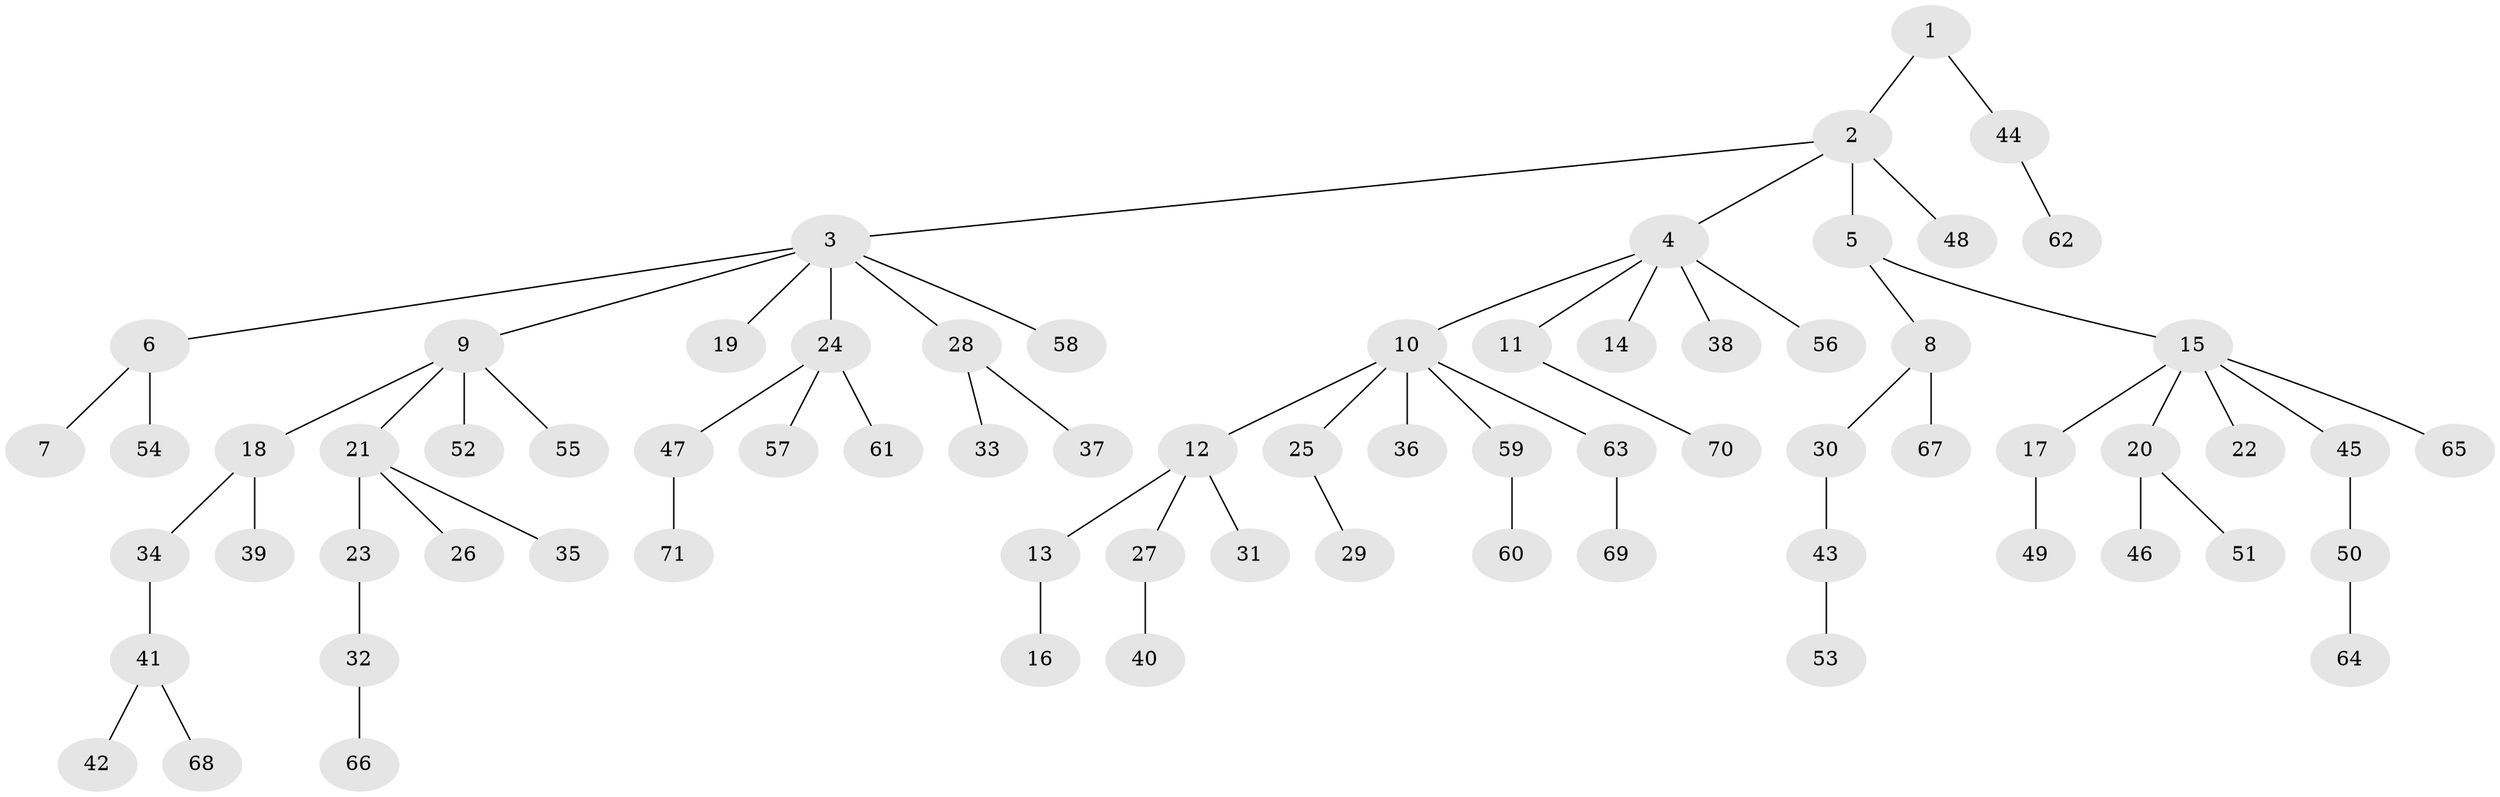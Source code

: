 // Generated by graph-tools (version 1.1) at 2025/53/03/09/25 04:53:18]
// undirected, 71 vertices, 70 edges
graph export_dot {
graph [start="1"]
  node [color=gray90,style=filled];
  1;
  2;
  3;
  4;
  5;
  6;
  7;
  8;
  9;
  10;
  11;
  12;
  13;
  14;
  15;
  16;
  17;
  18;
  19;
  20;
  21;
  22;
  23;
  24;
  25;
  26;
  27;
  28;
  29;
  30;
  31;
  32;
  33;
  34;
  35;
  36;
  37;
  38;
  39;
  40;
  41;
  42;
  43;
  44;
  45;
  46;
  47;
  48;
  49;
  50;
  51;
  52;
  53;
  54;
  55;
  56;
  57;
  58;
  59;
  60;
  61;
  62;
  63;
  64;
  65;
  66;
  67;
  68;
  69;
  70;
  71;
  1 -- 2;
  1 -- 44;
  2 -- 3;
  2 -- 4;
  2 -- 5;
  2 -- 48;
  3 -- 6;
  3 -- 9;
  3 -- 19;
  3 -- 24;
  3 -- 28;
  3 -- 58;
  4 -- 10;
  4 -- 11;
  4 -- 14;
  4 -- 38;
  4 -- 56;
  5 -- 8;
  5 -- 15;
  6 -- 7;
  6 -- 54;
  8 -- 30;
  8 -- 67;
  9 -- 18;
  9 -- 21;
  9 -- 52;
  9 -- 55;
  10 -- 12;
  10 -- 25;
  10 -- 36;
  10 -- 59;
  10 -- 63;
  11 -- 70;
  12 -- 13;
  12 -- 27;
  12 -- 31;
  13 -- 16;
  15 -- 17;
  15 -- 20;
  15 -- 22;
  15 -- 45;
  15 -- 65;
  17 -- 49;
  18 -- 34;
  18 -- 39;
  20 -- 46;
  20 -- 51;
  21 -- 23;
  21 -- 26;
  21 -- 35;
  23 -- 32;
  24 -- 47;
  24 -- 57;
  24 -- 61;
  25 -- 29;
  27 -- 40;
  28 -- 33;
  28 -- 37;
  30 -- 43;
  32 -- 66;
  34 -- 41;
  41 -- 42;
  41 -- 68;
  43 -- 53;
  44 -- 62;
  45 -- 50;
  47 -- 71;
  50 -- 64;
  59 -- 60;
  63 -- 69;
}
